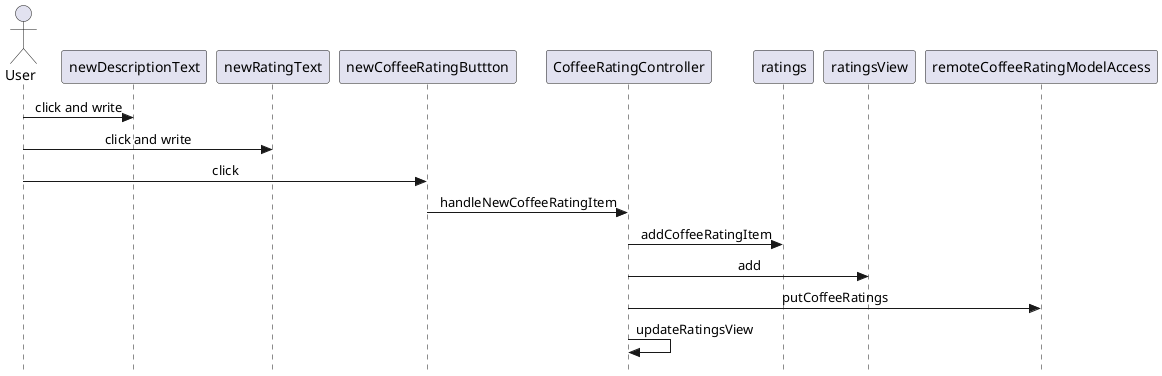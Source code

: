 @startuml sequence_diagram

skinparam Style strictuml 
skinparam SequenceMessageAlignment center

actor EndUser as "User"

EndUser -> newDescriptionText : click and write
EndUser -> newRatingText : click and write
EndUser -> newCoffeeRatingButtton : click
newCoffeeRatingButtton -> CoffeeRatingController : handleNewCoffeeRatingItem
CoffeeRatingController -> ratings : addCoffeeRatingItem
CoffeeRatingController -> ratingsView : add
CoffeeRatingController -> remoteCoffeeRatingModelAccess : putCoffeeRatings
CoffeeRatingController -> CoffeeRatingController : updateRatingsView

@enduml

